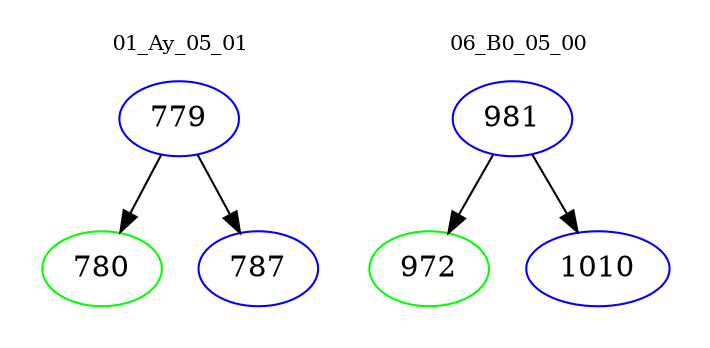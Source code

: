 digraph{
subgraph cluster_0 {
color = white
label = "01_Ay_05_01";
fontsize=10;
T0_779 [label="779", color="blue"]
T0_779 -> T0_780 [color="black"]
T0_780 [label="780", color="green"]
T0_779 -> T0_787 [color="black"]
T0_787 [label="787", color="blue"]
}
subgraph cluster_1 {
color = white
label = "06_B0_05_00";
fontsize=10;
T1_981 [label="981", color="blue"]
T1_981 -> T1_972 [color="black"]
T1_972 [label="972", color="green"]
T1_981 -> T1_1010 [color="black"]
T1_1010 [label="1010", color="blue"]
}
}
